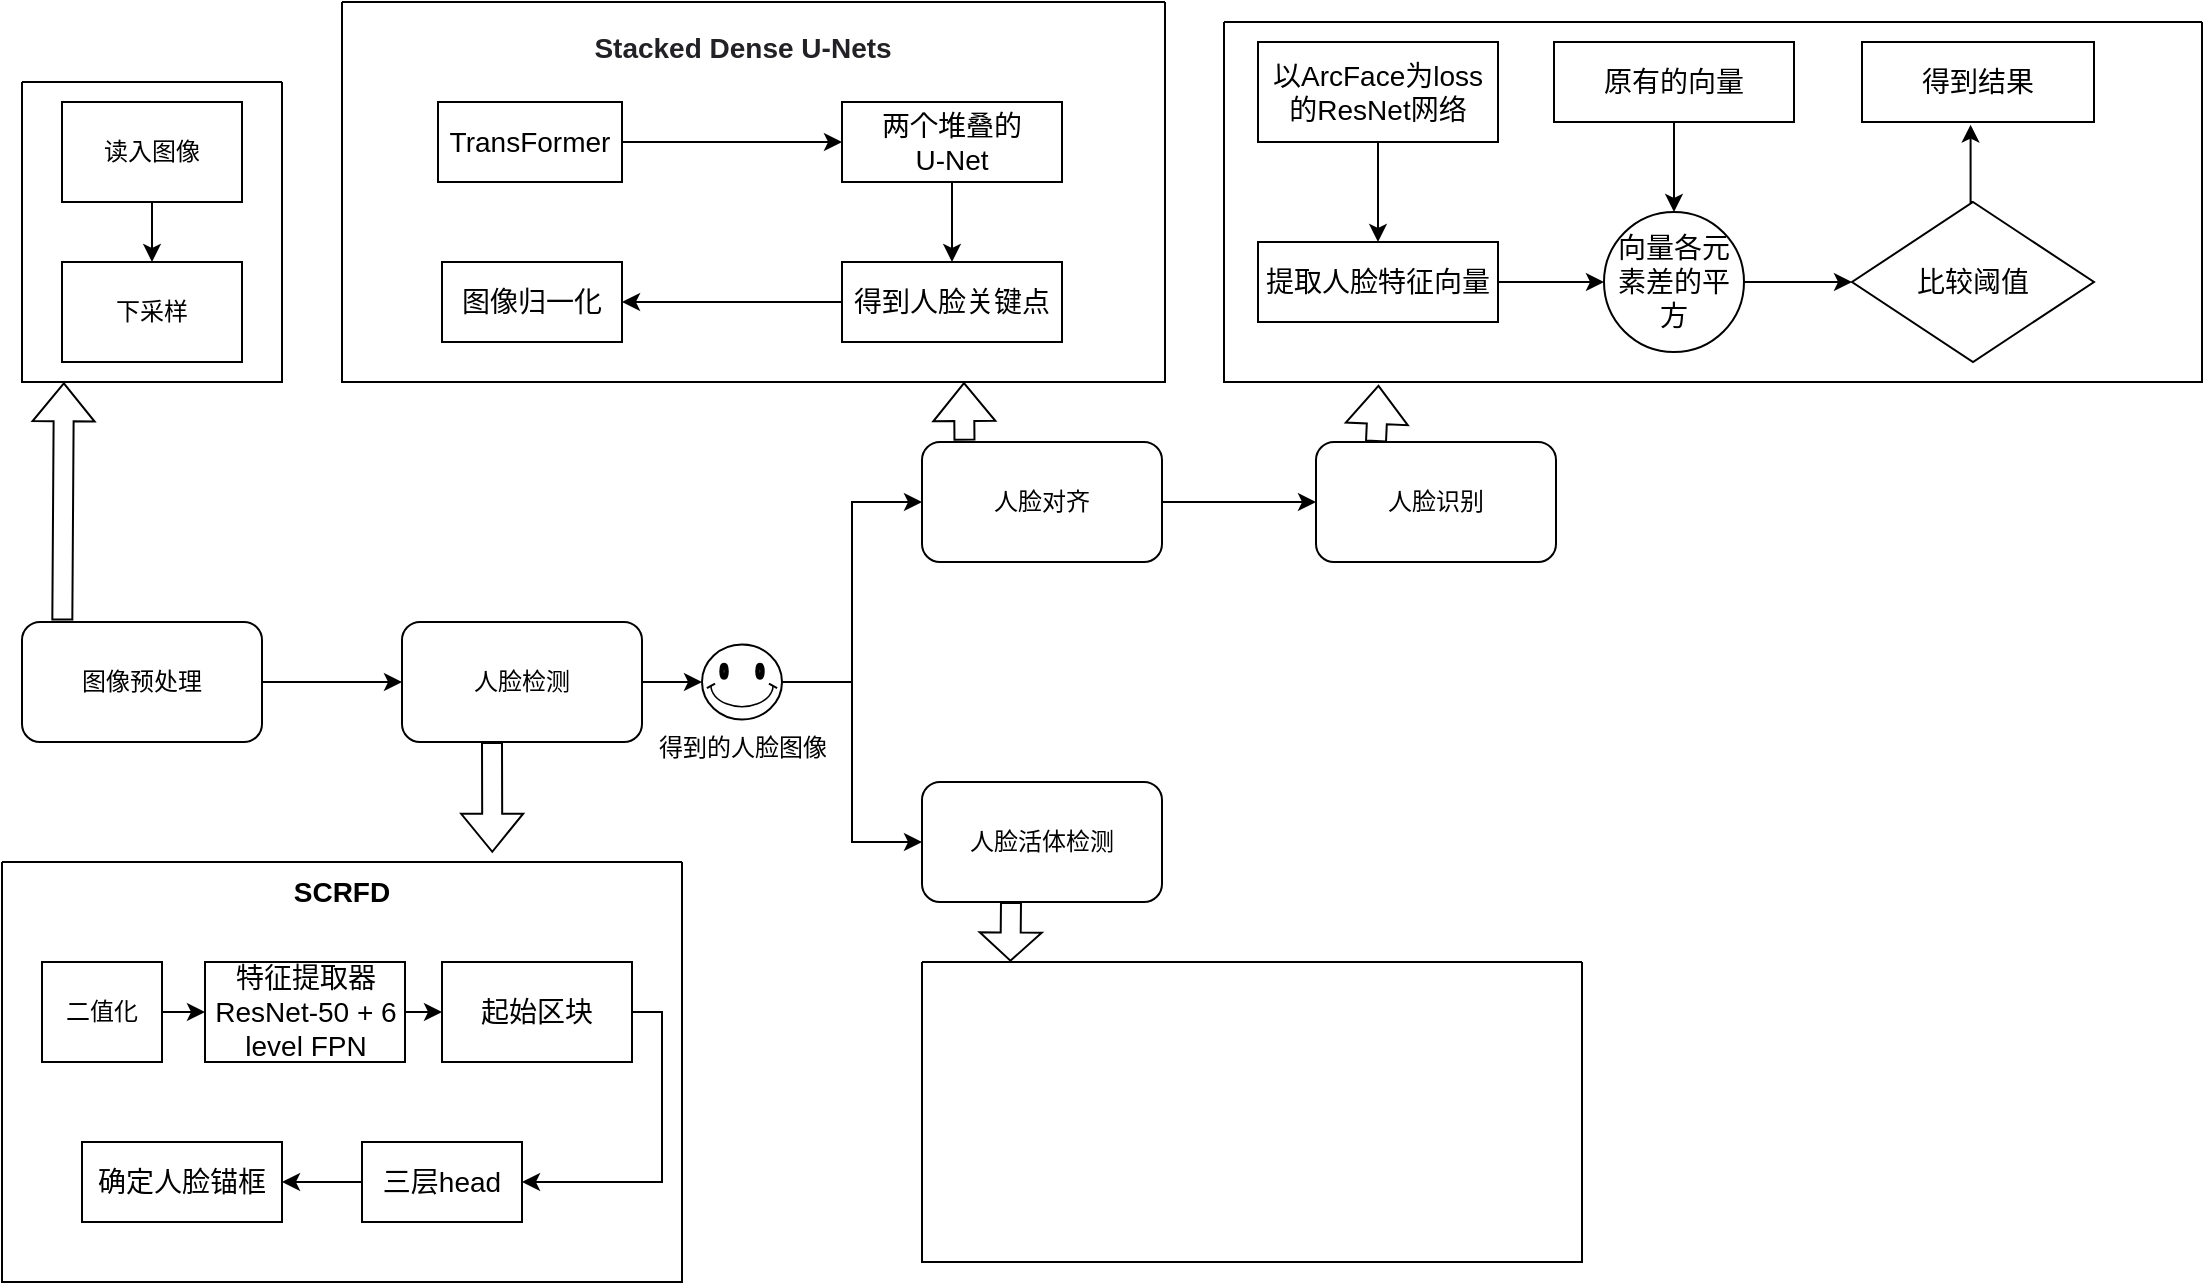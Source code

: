 <mxfile version="20.8.20" type="github">
  <diagram name="Page-1" id="Oo7u0xG0_2dbUXuWmA7k">
    <mxGraphModel dx="1560" dy="933" grid="1" gridSize="10" guides="1" tooltips="1" connect="1" arrows="1" fold="1" page="1" pageScale="1" pageWidth="827" pageHeight="1169" math="0" shadow="0">
      <root>
        <mxCell id="0" />
        <mxCell id="1" parent="0" />
        <mxCell id="iiZBQHs3JOUuA9xSX9nN-15" style="edgeStyle=orthogonalEdgeStyle;rounded=0;orthogonalLoop=1;jettySize=auto;html=1;exitX=1;exitY=0.5;exitDx=0;exitDy=0;entryX=0;entryY=0.5;entryDx=0;entryDy=0;" edge="1" parent="1" source="iiZBQHs3JOUuA9xSX9nN-1" target="iiZBQHs3JOUuA9xSX9nN-2">
          <mxGeometry relative="1" as="geometry" />
        </mxCell>
        <mxCell id="iiZBQHs3JOUuA9xSX9nN-1" value="图像预处理" style="rounded=1;whiteSpace=wrap;html=1;" vertex="1" parent="1">
          <mxGeometry x="100" y="320" width="120" height="60" as="geometry" />
        </mxCell>
        <mxCell id="iiZBQHs3JOUuA9xSX9nN-22" style="edgeStyle=orthogonalEdgeStyle;rounded=0;orthogonalLoop=1;jettySize=auto;html=1;exitX=1;exitY=0.5;exitDx=0;exitDy=0;" edge="1" parent="1" source="iiZBQHs3JOUuA9xSX9nN-2" target="iiZBQHs3JOUuA9xSX9nN-19">
          <mxGeometry relative="1" as="geometry" />
        </mxCell>
        <mxCell id="iiZBQHs3JOUuA9xSX9nN-2" value="人脸检测" style="rounded=1;whiteSpace=wrap;html=1;" vertex="1" parent="1">
          <mxGeometry x="290" y="320" width="120" height="60" as="geometry" />
        </mxCell>
        <mxCell id="iiZBQHs3JOUuA9xSX9nN-18" style="edgeStyle=orthogonalEdgeStyle;rounded=0;orthogonalLoop=1;jettySize=auto;html=1;exitX=1;exitY=0.5;exitDx=0;exitDy=0;" edge="1" parent="1" source="iiZBQHs3JOUuA9xSX9nN-3" target="iiZBQHs3JOUuA9xSX9nN-5">
          <mxGeometry relative="1" as="geometry" />
        </mxCell>
        <mxCell id="iiZBQHs3JOUuA9xSX9nN-3" value="人脸对齐" style="rounded=1;whiteSpace=wrap;html=1;" vertex="1" parent="1">
          <mxGeometry x="550" y="230" width="120" height="60" as="geometry" />
        </mxCell>
        <mxCell id="iiZBQHs3JOUuA9xSX9nN-4" value="人脸活体检测" style="rounded=1;whiteSpace=wrap;html=1;" vertex="1" parent="1">
          <mxGeometry x="550" y="400" width="120" height="60" as="geometry" />
        </mxCell>
        <mxCell id="iiZBQHs3JOUuA9xSX9nN-5" value="人脸识别" style="rounded=1;whiteSpace=wrap;html=1;" vertex="1" parent="1">
          <mxGeometry x="747" y="230" width="120" height="60" as="geometry" />
        </mxCell>
        <mxCell id="iiZBQHs3JOUuA9xSX9nN-23" style="edgeStyle=orthogonalEdgeStyle;rounded=0;orthogonalLoop=1;jettySize=auto;html=1;exitX=1;exitY=0.5;exitDx=0;exitDy=0;exitPerimeter=0;entryX=0;entryY=0.5;entryDx=0;entryDy=0;" edge="1" parent="1" source="iiZBQHs3JOUuA9xSX9nN-19" target="iiZBQHs3JOUuA9xSX9nN-4">
          <mxGeometry relative="1" as="geometry" />
        </mxCell>
        <mxCell id="iiZBQHs3JOUuA9xSX9nN-24" style="edgeStyle=orthogonalEdgeStyle;rounded=0;orthogonalLoop=1;jettySize=auto;html=1;exitX=1;exitY=0.5;exitDx=0;exitDy=0;exitPerimeter=0;entryX=0;entryY=0.5;entryDx=0;entryDy=0;" edge="1" parent="1" source="iiZBQHs3JOUuA9xSX9nN-19" target="iiZBQHs3JOUuA9xSX9nN-3">
          <mxGeometry relative="1" as="geometry" />
        </mxCell>
        <mxCell id="iiZBQHs3JOUuA9xSX9nN-19" value="得到的人脸图像" style="verticalLabelPosition=bottom;verticalAlign=top;html=1;shape=mxgraph.basic.smiley" vertex="1" parent="1">
          <mxGeometry x="440" y="331.25" width="40" height="37.5" as="geometry" />
        </mxCell>
        <mxCell id="iiZBQHs3JOUuA9xSX9nN-25" value="" style="swimlane;startSize=0;&#xa;dotted" vertex="1" parent="1">
          <mxGeometry x="100" y="50" width="130" height="150" as="geometry" />
        </mxCell>
        <mxCell id="iiZBQHs3JOUuA9xSX9nN-34" value="" style="edgeStyle=orthogonalEdgeStyle;rounded=0;orthogonalLoop=1;jettySize=auto;html=1;" edge="1" parent="iiZBQHs3JOUuA9xSX9nN-25" source="iiZBQHs3JOUuA9xSX9nN-31" target="iiZBQHs3JOUuA9xSX9nN-32">
          <mxGeometry relative="1" as="geometry" />
        </mxCell>
        <mxCell id="iiZBQHs3JOUuA9xSX9nN-31" value="读入图像" style="rounded=0;whiteSpace=wrap;html=1;" vertex="1" parent="iiZBQHs3JOUuA9xSX9nN-25">
          <mxGeometry x="20" y="10" width="90" height="50" as="geometry" />
        </mxCell>
        <mxCell id="iiZBQHs3JOUuA9xSX9nN-32" value="下采样" style="rounded=0;whiteSpace=wrap;html=1;" vertex="1" parent="iiZBQHs3JOUuA9xSX9nN-25">
          <mxGeometry x="20" y="90" width="90" height="50" as="geometry" />
        </mxCell>
        <mxCell id="iiZBQHs3JOUuA9xSX9nN-26" value="" style="swimlane;startSize=0;" vertex="1" parent="1">
          <mxGeometry x="260" y="10" width="411.5" height="190" as="geometry" />
        </mxCell>
        <mxCell id="iiZBQHs3JOUuA9xSX9nN-36" value="&lt;h1 style=&quot;box-sizing: border-box; outline: 0px; margin: 0px; padding: 0px; font-family: &amp;quot;PingFang SC&amp;quot;, &amp;quot;Microsoft YaHei&amp;quot;, SimHei, Arial, SimSun; overflow-wrap: break-word; color: rgb(34, 34, 38); word-break: break-all; font-variant-ligatures: common-ligatures; text-align: start; background-color: rgb(255, 255, 255);&quot; id=&quot;articleContentId&quot; class=&quot;title-article&quot;&gt;&lt;font style=&quot;font-size: 14px;&quot;&gt;Stacked Dense U-Nets&lt;/font&gt;&lt;/h1&gt;" style="text;html=1;align=center;verticalAlign=middle;resizable=0;points=[];autosize=1;strokeColor=none;fillColor=none;" vertex="1" parent="iiZBQHs3JOUuA9xSX9nN-26">
          <mxGeometry x="110" width="180" height="40" as="geometry" />
        </mxCell>
        <mxCell id="iiZBQHs3JOUuA9xSX9nN-61" style="edgeStyle=orthogonalEdgeStyle;rounded=0;orthogonalLoop=1;jettySize=auto;html=1;exitX=1;exitY=0.5;exitDx=0;exitDy=0;entryX=0;entryY=0.5;entryDx=0;entryDy=0;fontSize=14;" edge="1" parent="iiZBQHs3JOUuA9xSX9nN-26" source="iiZBQHs3JOUuA9xSX9nN-59" target="iiZBQHs3JOUuA9xSX9nN-60">
          <mxGeometry relative="1" as="geometry" />
        </mxCell>
        <mxCell id="iiZBQHs3JOUuA9xSX9nN-59" value="TransFormer" style="rounded=0;whiteSpace=wrap;html=1;fontSize=14;" vertex="1" parent="iiZBQHs3JOUuA9xSX9nN-26">
          <mxGeometry x="48" y="50" width="92" height="40" as="geometry" />
        </mxCell>
        <mxCell id="iiZBQHs3JOUuA9xSX9nN-63" style="edgeStyle=orthogonalEdgeStyle;rounded=0;orthogonalLoop=1;jettySize=auto;html=1;exitX=0.5;exitY=1;exitDx=0;exitDy=0;fontSize=14;" edge="1" parent="iiZBQHs3JOUuA9xSX9nN-26" source="iiZBQHs3JOUuA9xSX9nN-60" target="iiZBQHs3JOUuA9xSX9nN-62">
          <mxGeometry relative="1" as="geometry" />
        </mxCell>
        <mxCell id="iiZBQHs3JOUuA9xSX9nN-60" value="两个堆叠的&lt;br&gt;U-Net" style="rounded=0;whiteSpace=wrap;html=1;fontSize=14;" vertex="1" parent="iiZBQHs3JOUuA9xSX9nN-26">
          <mxGeometry x="250" y="50" width="110" height="40" as="geometry" />
        </mxCell>
        <mxCell id="iiZBQHs3JOUuA9xSX9nN-65" style="edgeStyle=orthogonalEdgeStyle;rounded=0;orthogonalLoop=1;jettySize=auto;html=1;exitX=0;exitY=0.5;exitDx=0;exitDy=0;entryX=1;entryY=0.5;entryDx=0;entryDy=0;fontSize=14;" edge="1" parent="iiZBQHs3JOUuA9xSX9nN-26" source="iiZBQHs3JOUuA9xSX9nN-62" target="iiZBQHs3JOUuA9xSX9nN-64">
          <mxGeometry relative="1" as="geometry" />
        </mxCell>
        <mxCell id="iiZBQHs3JOUuA9xSX9nN-62" value="得到人脸关键点" style="rounded=0;whiteSpace=wrap;html=1;fontSize=14;" vertex="1" parent="iiZBQHs3JOUuA9xSX9nN-26">
          <mxGeometry x="250" y="130" width="110" height="40" as="geometry" />
        </mxCell>
        <mxCell id="iiZBQHs3JOUuA9xSX9nN-64" value="图像归一化" style="rounded=0;whiteSpace=wrap;html=1;fontSize=14;" vertex="1" parent="iiZBQHs3JOUuA9xSX9nN-26">
          <mxGeometry x="50" y="130" width="90" height="40" as="geometry" />
        </mxCell>
        <mxCell id="iiZBQHs3JOUuA9xSX9nN-27" value="" style="swimlane;startSize=0;" vertex="1" parent="1">
          <mxGeometry x="90" y="440" width="340" height="210" as="geometry" />
        </mxCell>
        <mxCell id="iiZBQHs3JOUuA9xSX9nN-46" style="edgeStyle=orthogonalEdgeStyle;rounded=0;orthogonalLoop=1;jettySize=auto;html=1;exitX=1;exitY=0.5;exitDx=0;exitDy=0;entryX=0;entryY=0.5;entryDx=0;entryDy=0;fontSize=14;" edge="1" parent="iiZBQHs3JOUuA9xSX9nN-27" source="iiZBQHs3JOUuA9xSX9nN-35" target="iiZBQHs3JOUuA9xSX9nN-40">
          <mxGeometry relative="1" as="geometry" />
        </mxCell>
        <mxCell id="iiZBQHs3JOUuA9xSX9nN-35" value="二值化" style="rounded=0;whiteSpace=wrap;html=1;" vertex="1" parent="iiZBQHs3JOUuA9xSX9nN-27">
          <mxGeometry x="20" y="50" width="60" height="50" as="geometry" />
        </mxCell>
        <mxCell id="iiZBQHs3JOUuA9xSX9nN-38" value="&lt;b&gt;SCRFD&lt;/b&gt;" style="text;html=1;strokeColor=none;fillColor=none;align=center;verticalAlign=middle;whiteSpace=wrap;rounded=0;fontSize=14;" vertex="1" parent="iiZBQHs3JOUuA9xSX9nN-27">
          <mxGeometry x="140" width="60" height="30" as="geometry" />
        </mxCell>
        <mxCell id="iiZBQHs3JOUuA9xSX9nN-39" style="edgeStyle=orthogonalEdgeStyle;rounded=0;orthogonalLoop=1;jettySize=auto;html=1;exitX=0.5;exitY=1;exitDx=0;exitDy=0;fontSize=14;" edge="1" parent="iiZBQHs3JOUuA9xSX9nN-27" source="iiZBQHs3JOUuA9xSX9nN-35" target="iiZBQHs3JOUuA9xSX9nN-35">
          <mxGeometry relative="1" as="geometry" />
        </mxCell>
        <mxCell id="iiZBQHs3JOUuA9xSX9nN-47" style="edgeStyle=orthogonalEdgeStyle;rounded=0;orthogonalLoop=1;jettySize=auto;html=1;exitX=1;exitY=0.5;exitDx=0;exitDy=0;entryX=0;entryY=0.5;entryDx=0;entryDy=0;fontSize=14;" edge="1" parent="iiZBQHs3JOUuA9xSX9nN-27" source="iiZBQHs3JOUuA9xSX9nN-40" target="iiZBQHs3JOUuA9xSX9nN-41">
          <mxGeometry relative="1" as="geometry" />
        </mxCell>
        <mxCell id="iiZBQHs3JOUuA9xSX9nN-40" value="特征提取器&lt;br&gt;ResNet-50 + 6 level FPN" style="rounded=0;whiteSpace=wrap;html=1;fontSize=14;" vertex="1" parent="iiZBQHs3JOUuA9xSX9nN-27">
          <mxGeometry x="101.5" y="50" width="100" height="50" as="geometry" />
        </mxCell>
        <mxCell id="iiZBQHs3JOUuA9xSX9nN-53" style="edgeStyle=orthogonalEdgeStyle;rounded=0;orthogonalLoop=1;jettySize=auto;html=1;exitX=1;exitY=0.5;exitDx=0;exitDy=0;entryX=1;entryY=0.5;entryDx=0;entryDy=0;fontSize=14;" edge="1" parent="iiZBQHs3JOUuA9xSX9nN-27" source="iiZBQHs3JOUuA9xSX9nN-41" target="iiZBQHs3JOUuA9xSX9nN-42">
          <mxGeometry relative="1" as="geometry">
            <Array as="points">
              <mxPoint x="330" y="75" />
              <mxPoint x="330" y="160" />
            </Array>
          </mxGeometry>
        </mxCell>
        <mxCell id="iiZBQHs3JOUuA9xSX9nN-41" value="起始区块" style="rounded=0;whiteSpace=wrap;html=1;fontSize=14;" vertex="1" parent="iiZBQHs3JOUuA9xSX9nN-27">
          <mxGeometry x="220" y="50" width="95" height="50" as="geometry" />
        </mxCell>
        <mxCell id="iiZBQHs3JOUuA9xSX9nN-58" style="edgeStyle=orthogonalEdgeStyle;rounded=0;orthogonalLoop=1;jettySize=auto;html=1;exitX=0;exitY=0.5;exitDx=0;exitDy=0;fontSize=14;" edge="1" parent="iiZBQHs3JOUuA9xSX9nN-27" source="iiZBQHs3JOUuA9xSX9nN-42" target="iiZBQHs3JOUuA9xSX9nN-56">
          <mxGeometry relative="1" as="geometry" />
        </mxCell>
        <mxCell id="iiZBQHs3JOUuA9xSX9nN-42" value="三层head" style="rounded=0;whiteSpace=wrap;html=1;fontSize=14;" vertex="1" parent="iiZBQHs3JOUuA9xSX9nN-27">
          <mxGeometry x="180" y="140" width="80" height="40" as="geometry" />
        </mxCell>
        <mxCell id="iiZBQHs3JOUuA9xSX9nN-56" value="确定人脸锚框" style="rounded=0;whiteSpace=wrap;html=1;fontSize=14;" vertex="1" parent="iiZBQHs3JOUuA9xSX9nN-27">
          <mxGeometry x="40" y="140" width="100" height="40" as="geometry" />
        </mxCell>
        <mxCell id="iiZBQHs3JOUuA9xSX9nN-28" value="" style="swimlane;startSize=0;" vertex="1" parent="1">
          <mxGeometry x="701" y="20" width="489" height="180" as="geometry" />
        </mxCell>
        <mxCell id="iiZBQHs3JOUuA9xSX9nN-76" style="edgeStyle=orthogonalEdgeStyle;rounded=0;orthogonalLoop=1;jettySize=auto;html=1;exitX=1;exitY=0.5;exitDx=0;exitDy=0;fontSize=14;" edge="1" parent="iiZBQHs3JOUuA9xSX9nN-28" source="iiZBQHs3JOUuA9xSX9nN-70" target="iiZBQHs3JOUuA9xSX9nN-74">
          <mxGeometry relative="1" as="geometry" />
        </mxCell>
        <mxCell id="iiZBQHs3JOUuA9xSX9nN-70" value="提取人脸特征向量" style="rounded=0;whiteSpace=wrap;html=1;fontSize=14;" vertex="1" parent="iiZBQHs3JOUuA9xSX9nN-28">
          <mxGeometry x="17" y="110" width="120" height="40" as="geometry" />
        </mxCell>
        <mxCell id="iiZBQHs3JOUuA9xSX9nN-75" style="edgeStyle=orthogonalEdgeStyle;rounded=0;orthogonalLoop=1;jettySize=auto;html=1;exitX=0.5;exitY=1;exitDx=0;exitDy=0;fontSize=14;" edge="1" parent="iiZBQHs3JOUuA9xSX9nN-28" source="iiZBQHs3JOUuA9xSX9nN-71" target="iiZBQHs3JOUuA9xSX9nN-74">
          <mxGeometry relative="1" as="geometry" />
        </mxCell>
        <mxCell id="iiZBQHs3JOUuA9xSX9nN-71" value="原有的向量" style="rounded=0;whiteSpace=wrap;html=1;fontSize=14;" vertex="1" parent="iiZBQHs3JOUuA9xSX9nN-28">
          <mxGeometry x="165" y="10" width="120" height="40" as="geometry" />
        </mxCell>
        <mxCell id="iiZBQHs3JOUuA9xSX9nN-73" style="edgeStyle=orthogonalEdgeStyle;rounded=0;orthogonalLoop=1;jettySize=auto;html=1;entryX=0.5;entryY=0;entryDx=0;entryDy=0;fontSize=14;" edge="1" parent="iiZBQHs3JOUuA9xSX9nN-28" source="iiZBQHs3JOUuA9xSX9nN-72" target="iiZBQHs3JOUuA9xSX9nN-70">
          <mxGeometry relative="1" as="geometry" />
        </mxCell>
        <mxCell id="iiZBQHs3JOUuA9xSX9nN-72" value="以ArcFace为loss的ResNet网络" style="rounded=0;whiteSpace=wrap;html=1;fontSize=14;" vertex="1" parent="iiZBQHs3JOUuA9xSX9nN-28">
          <mxGeometry x="17" y="10" width="120" height="50" as="geometry" />
        </mxCell>
        <mxCell id="iiZBQHs3JOUuA9xSX9nN-89" value="" style="edgeStyle=orthogonalEdgeStyle;rounded=0;orthogonalLoop=1;jettySize=auto;html=1;fontSize=14;" edge="1" parent="iiZBQHs3JOUuA9xSX9nN-28" source="iiZBQHs3JOUuA9xSX9nN-74" target="iiZBQHs3JOUuA9xSX9nN-84">
          <mxGeometry relative="1" as="geometry" />
        </mxCell>
        <mxCell id="iiZBQHs3JOUuA9xSX9nN-74" value="向量各元素差的平方" style="ellipse;whiteSpace=wrap;html=1;aspect=fixed;fontSize=14;" vertex="1" parent="iiZBQHs3JOUuA9xSX9nN-28">
          <mxGeometry x="190" y="95" width="70" height="70" as="geometry" />
        </mxCell>
        <mxCell id="iiZBQHs3JOUuA9xSX9nN-87" style="edgeStyle=orthogonalEdgeStyle;rounded=0;orthogonalLoop=1;jettySize=auto;html=1;exitX=0.5;exitY=0;exitDx=0;exitDy=0;entryX=0.468;entryY=1.033;entryDx=0;entryDy=0;entryPerimeter=0;fontSize=14;" edge="1" parent="iiZBQHs3JOUuA9xSX9nN-28" source="iiZBQHs3JOUuA9xSX9nN-84" target="iiZBQHs3JOUuA9xSX9nN-85">
          <mxGeometry relative="1" as="geometry" />
        </mxCell>
        <mxCell id="iiZBQHs3JOUuA9xSX9nN-84" value="比较阈值" style="rhombus;whiteSpace=wrap;html=1;fontSize=14;" vertex="1" parent="iiZBQHs3JOUuA9xSX9nN-28">
          <mxGeometry x="314" y="90" width="121" height="80" as="geometry" />
        </mxCell>
        <mxCell id="iiZBQHs3JOUuA9xSX9nN-85" value="得到结果" style="whiteSpace=wrap;html=1;fontSize=14;" vertex="1" parent="iiZBQHs3JOUuA9xSX9nN-28">
          <mxGeometry x="319" y="10" width="116" height="40" as="geometry" />
        </mxCell>
        <mxCell id="iiZBQHs3JOUuA9xSX9nN-29" value="" style="swimlane;startSize=0;" vertex="1" parent="1">
          <mxGeometry x="550" y="490" width="330" height="150" as="geometry" />
        </mxCell>
        <mxCell id="iiZBQHs3JOUuA9xSX9nN-30" value="" style="shape=flexArrow;endArrow=classic;html=1;rounded=0;exitX=0.168;exitY=-0.012;exitDx=0;exitDy=0;exitPerimeter=0;entryX=0.161;entryY=1.001;entryDx=0;entryDy=0;entryPerimeter=0;" edge="1" parent="1" source="iiZBQHs3JOUuA9xSX9nN-1" target="iiZBQHs3JOUuA9xSX9nN-25">
          <mxGeometry width="50" height="50" relative="1" as="geometry">
            <mxPoint x="150" y="280" as="sourcePoint" />
            <mxPoint x="116" y="201" as="targetPoint" />
          </mxGeometry>
        </mxCell>
        <mxCell id="iiZBQHs3JOUuA9xSX9nN-50" value="" style="shape=flexArrow;endArrow=classic;html=1;rounded=0;entryX=0.721;entryY=-0.022;entryDx=0;entryDy=0;entryPerimeter=0;" edge="1" parent="1" target="iiZBQHs3JOUuA9xSX9nN-27">
          <mxGeometry width="50" height="50" relative="1" as="geometry">
            <mxPoint x="335" y="380" as="sourcePoint" />
            <mxPoint x="341" y="200.5" as="targetPoint" />
          </mxGeometry>
        </mxCell>
        <mxCell id="iiZBQHs3JOUuA9xSX9nN-66" value="" style="shape=flexArrow;endArrow=classic;html=1;rounded=0;exitX=0.177;exitY=-0.011;exitDx=0;exitDy=0;exitPerimeter=0;entryX=0.161;entryY=1.001;entryDx=0;entryDy=0;entryPerimeter=0;" edge="1" parent="1" source="iiZBQHs3JOUuA9xSX9nN-3">
          <mxGeometry width="50" height="50" relative="1" as="geometry">
            <mxPoint x="570" y="319" as="sourcePoint" />
            <mxPoint x="571" y="200" as="targetPoint" />
          </mxGeometry>
        </mxCell>
        <mxCell id="iiZBQHs3JOUuA9xSX9nN-68" value="" style="shape=flexArrow;endArrow=classic;html=1;rounded=0;exitX=0.25;exitY=0;exitDx=0;exitDy=0;entryX=0.158;entryY=1.008;entryDx=0;entryDy=0;entryPerimeter=0;" edge="1" parent="1" source="iiZBQHs3JOUuA9xSX9nN-5" target="iiZBQHs3JOUuA9xSX9nN-28">
          <mxGeometry width="50" height="50" relative="1" as="geometry">
            <mxPoint x="780" y="228" as="sourcePoint" />
            <mxPoint x="780" y="200" as="targetPoint" />
          </mxGeometry>
        </mxCell>
        <mxCell id="iiZBQHs3JOUuA9xSX9nN-69" value="" style="shape=flexArrow;endArrow=classic;html=1;rounded=0;entryX=0.134;entryY=-0.001;entryDx=0;entryDy=0;entryPerimeter=0;endWidth=20;endSize=4.37;" edge="1" parent="1" target="iiZBQHs3JOUuA9xSX9nN-29">
          <mxGeometry width="50" height="50" relative="1" as="geometry">
            <mxPoint x="594.5" y="460" as="sourcePoint" />
            <mxPoint x="594.5" y="515" as="targetPoint" />
          </mxGeometry>
        </mxCell>
      </root>
    </mxGraphModel>
  </diagram>
</mxfile>
